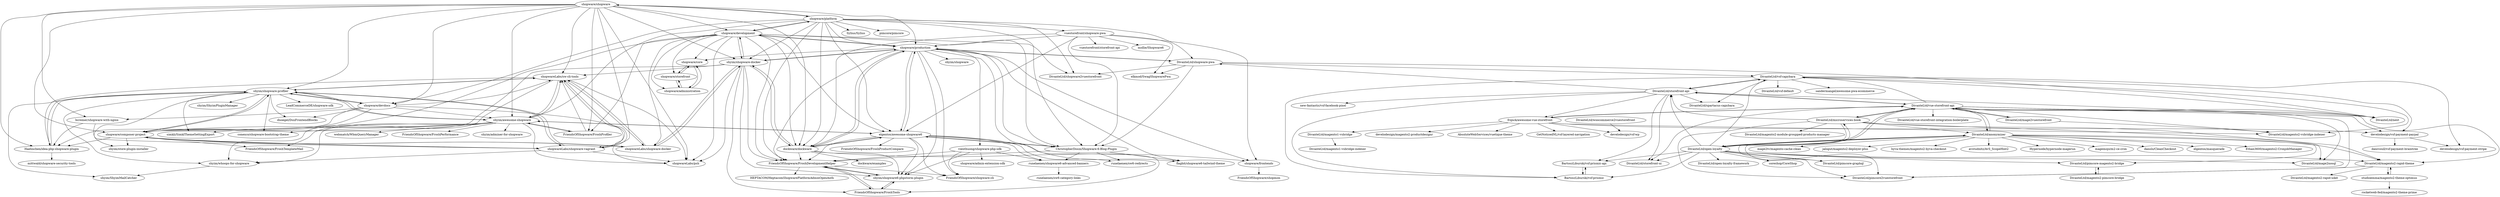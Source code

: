 digraph G {
"shopware/shopware" -> "shopware/platform"
"shopware/shopware" -> "shopware/development"
"shopware/shopware" -> "shopware/devdocs"
"shopware/shopware" -> "shopwareLabs/sw-cli-tools"
"shopware/shopware" -> "shopware/production"
"shopware/shopware" -> "shyim/shopware-profiler"
"shopware/shopware" -> "shopwareLabs/shopware-vagrant"
"shopware/shopware" -> "shyim/shopware-docker"
"shopware/shopware" -> "shyim/awesome-shopware"
"shopware/shopware" -> "shopware/composer-project"
"shopware/shopware" -> "Haehnchen/idea-php-shopware-plugin"
"shopware/shopware" -> "bcremer/shopware-with-nginx"
"shopware/shopware" -> "FriendsOfShopware/FroshProfiler"
"shopware/shopware" -> "dockware/dockware"
"shopware/shopware" -> "shopwareLabs/psh"
"shopware/platform" -> "shopware/shopware"
"shopware/platform" -> "shopware/development"
"shopware/platform" -> "shopware/production"
"shopware/platform" -> "shyim/shopware-docker"
"shopware/platform" -> "dockware/dockware"
"shopware/platform" -> "Sylius/Sylius" ["e"=1]
"shopware/platform" -> "vuestorefront/shopware-pwa"
"shopware/platform" -> "DivanteLtd/shopware-pwa"
"shopware/platform" -> "elgentos/awesome-shopware6"
"shopware/platform" -> "ChristopherDosin/Shopware-6-Blog-Plugin"
"shopware/platform" -> "DivanteLtd/shopware2vuestorefront"
"shopware/platform" -> "pimcore/pimcore" ["e"=1]
"shopware/platform" -> "FriendsOfShopware/FroshDevelopmentHelper"
"shopware/platform" -> "shopware/devdocs"
"shopware/platform" -> "shyim/awesome-shopware"
"DivanteLtd/mage2vuestorefront" -> "DivanteLtd/vue-storefront-api"
"DivanteLtd/mage2vuestorefront" -> "DivanteLtd/magento2-vsbridge-indexer"
"DivanteLtd/vue-storefront-api" -> "DivanteLtd/mage2vuestorefront"
"DivanteLtd/vue-storefront-api" -> "frqnck/awesome-vue-storefront"
"DivanteLtd/vue-storefront-api" -> "DivanteLtd/storefront-api"
"DivanteLtd/vue-storefront-api" -> "DivanteLtd/vsf-capybara"
"DivanteLtd/vue-storefront-api" -> "DivanteLtd/magento2-vsbridge-indexer"
"DivanteLtd/vue-storefront-api" -> "DivanteLtd/microservices-book"
"DivanteLtd/vue-storefront-api" -> "develodesign/vsf-payment-paypal"
"DivanteLtd/vue-storefront-api" -> "DivanteLtd/magento2-rapid-theme"
"DivanteLtd/vue-storefront-api" -> "DivanteLtd/anonymizer"
"DivanteLtd/vue-storefront-api" -> "DivanteLtd/storefront-ui" ["e"=1]
"DivanteLtd/vue-storefront-api" -> "DivanteLtd/pimcore2vuestorefront"
"DivanteLtd/vue-storefront-api" -> "DivanteLtd/vue-storefront-integration-boilerplate"
"DivanteLtd/vue-storefront-api" -> "DivanteLtd/open-loyalty"
"DivanteLtd/vue-storefront-api" -> "DivanteLtd/mage2nosql"
"DivanteLtd/vue-storefront-api" -> "DivanteLtd/next"
"DivanteLtd/open-loyalty" -> "DivanteLtd/microservices-book"
"DivanteLtd/open-loyalty" -> "DivanteLtd/anonymizer"
"DivanteLtd/open-loyalty" -> "DivanteLtd/storefront-api"
"DivanteLtd/open-loyalty" -> "DivanteLtd/vue-storefront-api"
"DivanteLtd/open-loyalty" -> "DivanteLtd/magento2-rapid-theme"
"DivanteLtd/open-loyalty" -> "DivanteLtd/pimcore2vuestorefront"
"DivanteLtd/open-loyalty" -> "DivanteLtd/open-loyalty-framework"
"DivanteLtd/open-loyalty" -> "DivanteLtd/storefront-ui" ["e"=1]
"DivanteLtd/open-loyalty" -> "BartoszLiburski/vsf-prismic"
"DivanteLtd/open-loyalty" -> "coreshop/CoreShop" ["e"=1]
"DivanteLtd/open-loyalty" -> "BartoszLiburski/vsf-prismic-api"
"DivanteLtd/open-loyalty" -> "DivanteLtd/pimcore-graphql"
"DivanteLtd/open-loyalty" -> "DivanteLtd/pimcore-magento2-bridge"
"DivanteLtd/open-loyalty" -> "DivanteLtd/vsf-capybara"
"DivanteLtd/open-loyalty" -> "DivanteLtd/mage2nosql"
"shopware/frontends" -> "FriendsOfShopware/shopmon"
"shopwareLabs/sw-cli-tools" -> "shyim/whoops-for-shopware"
"shopwareLabs/sw-cli-tools" -> "shopwareLabs/shopware-vagrant"
"shopwareLabs/sw-cli-tools" -> "shopwareLabs/psh"
"shopwareLabs/sw-cli-tools" -> "Haehnchen/idea-php-shopware-plugin"
"shopwareLabs/sw-cli-tools" -> "shyim/shopware-profiler"
"shopwareLabs/sw-cli-tools" -> "shyim/awesome-shopware"
"shopwareLabs/sw-cli-tools" -> "shopwareLabs/shopware-docker"
"shyim/awesome-shopware" -> "shyim/whoops-for-shopware"
"shyim/awesome-shopware" -> "FriendsOfShopware/FroshTemplateMail"
"shyim/awesome-shopware" -> "conexco/shopware-bootstrap-theme"
"shyim/awesome-shopware" -> "shyim/shopware-profiler"
"shyim/awesome-shopware" -> "shopware/composer-project"
"shyim/awesome-shopware" -> "webmatch/WbmQueryManager"
"shyim/awesome-shopware" -> "elgentos/awesome-shopware6"
"shyim/awesome-shopware" -> "shopwareLabs/sw-cli-tools"
"shyim/awesome-shopware" -> "FriendsOfShopware/FroshProfiler"
"shyim/awesome-shopware" -> "shopwareLabs/psh"
"shyim/awesome-shopware" -> "FriendsOfShopware/FroshPerformance"
"shyim/awesome-shopware" -> "shyim/adminer-for-shopware"
"shyim/awesome-shopware" -> "simkli/SimklThemeSettingExport"
"shyim/whoops-for-shopware" -> "shyim/ShyimMailCatcher"
"DivanteLtd/microservices-book" -> "DivanteLtd/vue-storefront-api"
"DivanteLtd/microservices-book" -> "DivanteLtd/open-loyalty"
"DivanteLtd/microservices-book" -> "DivanteLtd/pimcore2vuestorefront"
"DivanteLtd/microservices-book" -> "DivanteLtd/magento2-rapid-theme"
"DivanteLtd/microservices-book" -> "DivanteLtd/storefront-api"
"DivanteLtd/microservices-book" -> "DivanteLtd/anonymizer"
"DivanteLtd/microservices-book" -> "DivanteLtd/magento2-module-groupped-products-manager"
"DivanteLtd/microservices-book" -> "DivanteLtd/mage2nosql"
"bcremer/shopware-with-nginx" -> "shopwareLabs/shopware-vagrant"
"bcremer/shopware-with-nginx" -> "Haehnchen/idea-php-shopware-plugin"
"shyim/shopware-profiler" -> "shyim/whoops-for-shopware"
"shyim/shopware-profiler" -> "conexco/shopware-bootstrap-theme"
"shyim/shopware-profiler" -> "shyim/awesome-shopware"
"shyim/shopware-profiler" -> "Haehnchen/idea-php-shopware-plugin"
"shyim/shopware-profiler" -> "dnoegel/DsnFrontendBlocks"
"shyim/shopware-profiler" -> "shopwareLabs/sw-cli-tools"
"shyim/shopware-profiler" -> "shopware/composer-project"
"shyim/shopware-profiler" -> "shopwareLabs/shopware-vagrant"
"shyim/shopware-profiler" -> "LeadCommerceDE/shopware-sdk"
"shyim/shopware-profiler" -> "shopware/devdocs"
"shyim/shopware-profiler" -> "simkli/SimklThemeSettingExport"
"shyim/shopware-profiler" -> "shyim/ShyimPluginManager"
"shyim/shopware-profiler" -> "shyim/ShyimMailCatcher"
"shyim/shopware-profiler" -> "shyim/store-plugin-installer"
"DivanteLtd/anonymizer" -> "DivanteLtd/magento2-rapid-theme"
"DivanteLtd/anonymizer" -> "DivanteLtd/vue-storefront-api"
"DivanteLtd/anonymizer" -> "Hypernode/hypernode-magerun" ["e"=1]
"DivanteLtd/anonymizer" -> "magemojo/m2-ce-cron" ["e"=1]
"DivanteLtd/anonymizer" -> "DivanteLtd/open-loyalty"
"DivanteLtd/anonymizer" -> "danslo/CleanCheckout" ["e"=1]
"DivanteLtd/anonymizer" -> "elgentos/masquerade" ["e"=1]
"DivanteLtd/anonymizer" -> "DivanteLtd/pimcore-graphql"
"DivanteLtd/anonymizer" -> "Ethan3600/magento2-CronjobManager" ["e"=1]
"DivanteLtd/anonymizer" -> "mage2tv/magento-cache-clean" ["e"=1]
"DivanteLtd/anonymizer" -> "DivanteLtd/pimcore2vuestorefront"
"DivanteLtd/anonymizer" -> "jalogut/magento2-deployer-plus" ["e"=1]
"DivanteLtd/anonymizer" -> "hyva-themes/magento2-hyva-checkout" ["e"=1]
"DivanteLtd/anonymizer" -> "DivanteLtd/pimcore-magento2-bridge"
"DivanteLtd/anonymizer" -> "avstudnitz/AvS_ScopeHint2" ["e"=1]
"dockware/dockware" -> "shopware/production"
"dockware/dockware" -> "dockware/examples"
"dockware/dockware" -> "shyim/shopware-docker"
"dockware/dockware" -> "shyim/shopware6-phpstorm-plugin"
"dockware/dockware" -> "elgentos/awesome-shopware6"
"dockware/dockware" -> "shopware/frontends"
"dockware/dockware" -> "FriendsOfShopware/FroshDevelopmentHelper"
"shopware/composer-project" -> "shopwareLabs/shopware-docker"
"shopware/composer-project" -> "FriendsOfShopware/FroshTemplateMail"
"shopware/composer-project" -> "Haehnchen/idea-php-shopware-plugin"
"shopware/composer-project" -> "shyim/shopware-profiler"
"shopware/composer-project" -> "shyim/store-plugin-installer"
"shopware/composer-project" -> "shopwareLabs/shopware-vagrant"
"ChristopherDosin/Shopware-6-Blog-Plugin" -> "runelaenen/shopware6-advanced-banners"
"ChristopherDosin/Shopware-6-Blog-Plugin" -> "flagbit/shopware6-tailwind-theme"
"ChristopherDosin/Shopware-6-Blog-Plugin" -> "elgentos/awesome-shopware6"
"ChristopherDosin/Shopware-6-Blog-Plugin" -> "runelaenen/sw6-redirects"
"ChristopherDosin/Shopware-6-Blog-Plugin" -> "FriendsOfShopware/FroshDevelopmentHelper"
"Haehnchen/idea-php-shopware-plugin" -> "mittwald/shopware-security-tools"
"Haehnchen/idea-php-shopware-plugin" -> "shyim/shopware-profiler"
"shopware/devdocs" -> "shyim/shopware-profiler"
"shopware/devdocs" -> "shopwareLabs/psh"
"shopware/devdocs" -> "Haehnchen/idea-php-shopware-plugin"
"shopware/devdocs" -> "shopware/composer-project"
"shopware/devdocs" -> "shopwareLabs/sw-cli-tools"
"shopware/devdocs" -> "dnoegel/DsnFrontendBlocks"
"shopware/devdocs" -> "bcremer/shopware-with-nginx"
"shopware/devdocs" -> "shyim/awesome-shopware"
"shopwareLabs/shopware-vagrant" -> "shopwareLabs/sw-cli-tools"
"shopwareLabs/shopware-vagrant" -> "shyim/whoops-for-shopware"
"shopwareLabs/shopware-vagrant" -> "shyim/shopware-profiler"
"shopwareLabs/shopware-vagrant" -> "shopware/composer-project"
"shopwareLabs/shopware-vagrant" -> "shopwareLabs/psh"
"DivanteLtd/magento1-vsbridge" -> "DivanteLtd/magento1-vsbridge-indexer"
"shopware/development" -> "shopware/production"
"shopware/development" -> "shopware/platform"
"shopware/development" -> "shyim/shopware-docker"
"shopware/development" -> "shopware/storefront"
"shopware/development" -> "DivanteLtd/shopware2vuestorefront"
"shopware/development" -> "shopware/administration"
"shopware/development" -> "shopware/core"
"shopware/development" -> "dockware/dockware"
"shopware/development" -> "shopware/composer-project"
"shopware/development" -> "FriendsOfShopware/FroshProfiler"
"shopware/development" -> "FriendsOfShopware/FroshDevelopmentHelper"
"shopware/development" -> "shopwareLabs/psh"
"shopware/development" -> "shopwareLabs/shopware-docker"
"shopware/development" -> "elgentos/awesome-shopware6"
"shopware/development" -> "ChristopherDosin/Shopware-6-Blog-Plugin"
"DivanteLtd/storefront-api" -> "DivanteLtd/vsf-capybara"
"DivanteLtd/storefront-api" -> "DivanteLtd/spartacus-capybara"
"DivanteLtd/storefront-api" -> "DivanteLtd/vue-storefront-api"
"DivanteLtd/storefront-api" -> "BartoszLiburski/vsf-prismic-api"
"DivanteLtd/storefront-api" -> "BartoszLiburski/vsf-prismic"
"DivanteLtd/storefront-api" -> "DivanteLtd/storefront-ui" ["e"=1]
"DivanteLtd/storefront-api" -> "DivanteLtd/next"
"DivanteLtd/storefront-api" -> "new-fantastic/vsf-facebook-pixel"
"DivanteLtd/storefront-api" -> "frqnck/awesome-vue-storefront"
"DivanteLtd/storefront-api" -> "DivanteLtd/shopware-pwa"
"shyim/shopware-docker" -> "shyim/shopware6-phpstorm-plugin"
"shyim/shopware-docker" -> "shopware/production"
"shyim/shopware-docker" -> "shopwareLabs/psh"
"shyim/shopware-docker" -> "FriendsOfShopware/FroshTools"
"shyim/shopware-docker" -> "FriendsOfShopware/FroshDevelopmentHelper"
"shyim/shopware-docker" -> "dockware/dockware"
"shyim/shopware-docker" -> "shopwareLabs/shopware-docker"
"shyim/shopware-docker" -> "shopware/composer-project"
"shyim/shopware-docker" -> "shopware/development"
"shyim/shopware-docker" -> "shopwareLabs/sw-cli-tools"
"frqnck/awesome-vue-storefront" -> "AbsoluteWebServices/vuetique-theme"
"frqnck/awesome-vue-storefront" -> "develodesign/vsf-wp"
"frqnck/awesome-vue-storefront" -> "DivanteLtd/magento2-vsbridge-indexer"
"frqnck/awesome-vue-storefront" -> "develodesign/vsf-payment-paypal"
"frqnck/awesome-vue-storefront" -> "DivanteLtd/magento1-vsbridge"
"frqnck/awesome-vue-storefront" -> "DivanteLtd/vue-storefront-api"
"frqnck/awesome-vue-storefront" -> "GetNoticedNL/vsf-layered-navigation"
"frqnck/awesome-vue-storefront" -> "develodesign/magento2-productdesignr"
"DivanteLtd/vsf-capybara" -> "DivanteLtd/storefront-api"
"DivanteLtd/vsf-capybara" -> "DivanteLtd/next"
"DivanteLtd/vsf-capybara" -> "develodesign/vsf-payment-stripe"
"DivanteLtd/vsf-capybara" -> "DivanteLtd/spartacus-capybara"
"DivanteLtd/vsf-capybara" -> "DivanteLtd/magento2-vsbridge-indexer"
"DivanteLtd/vsf-capybara" -> "DivanteLtd/vsf-default"
"DivanteLtd/vsf-capybara" -> "sandermangel/awesome-pwa-ecommerce"
"DivanteLtd/vsf-capybara" -> "develodesign/vsf-payment-paypal"
"DivanteLtd/vsf-capybara" -> "BartoszLiburski/vsf-prismic"
"FriendsOfShopware/FroshDevelopmentHelper" -> "shyim/shopware6-phpstorm-plugin"
"FriendsOfShopware/FroshDevelopmentHelper" -> "FriendsOfShopware/FroshTools"
"FriendsOfShopware/FroshDevelopmentHelper" -> "HEPTACOM/HeptacomShopwarePlatformAdminOpenAuth"
"FriendsOfShopware/FroshDevelopmentHelper" -> "FriendsOfShopware/shopware-cli"
"FriendsOfShopware/FroshTools" -> "shyim/shopware6-phpstorm-plugin"
"FriendsOfShopware/FroshTools" -> "FriendsOfShopware/FroshDevelopmentHelper"
"elgentos/awesome-shopware6" -> "ChristopherDosin/Shopware-6-Blog-Plugin"
"elgentos/awesome-shopware6" -> "shopware/production"
"elgentos/awesome-shopware6" -> "shyim/awesome-shopware"
"elgentos/awesome-shopware6" -> "FriendsOfShopware/FroshDevelopmentHelper"
"elgentos/awesome-shopware6" -> "runelaenen/sw6-redirects"
"elgentos/awesome-shopware6" -> "dockware/dockware"
"elgentos/awesome-shopware6" -> "shyim/shopware6-phpstorm-plugin"
"elgentos/awesome-shopware6" -> "flagbit/shopware6-tailwind-theme"
"elgentos/awesome-shopware6" -> "runelaenen/shopware6-advanced-banners"
"elgentos/awesome-shopware6" -> "FriendsOfShopware/shopware-cli"
"elgentos/awesome-shopware6" -> "FriendsOfShopware/FroshProductCompare"
"shopware/administration" -> "shopware/core"
"shopware/administration" -> "shopware/storefront"
"shopware/core" -> "shopware/administration"
"shopware/core" -> "shopware/storefront"
"shopware/production" -> "shopware/development"
"shopware/production" -> "dockware/dockware"
"shopware/production" -> "shyim/shopware-docker"
"shopware/production" -> "shyim/shopware6-phpstorm-plugin"
"shopware/production" -> "elgentos/awesome-shopware6"
"shopware/production" -> "FriendsOfShopware/FroshDevelopmentHelper"
"shopware/production" -> "ChristopherDosin/Shopware-6-Blog-Plugin"
"shopware/production" -> "DivanteLtd/shopware-pwa"
"shopware/production" -> "shyim/shopware"
"shopware/production" -> "shopware/frontends"
"shopware/production" -> "vienthuong/shopware-php-sdk"
"shopware/production" -> "FriendsOfShopware/FroshTools"
"shopware/production" -> "flagbit/shopware6-tailwind-theme"
"shopware/production" -> "shopware/core"
"shopware/production" -> "FriendsOfShopware/shopware-cli"
"vienthuong/shopware-php-sdk" -> "shopware/admin-extension-sdk"
"vienthuong/shopware-php-sdk" -> "FriendsOfShopware/FroshDevelopmentHelper"
"vienthuong/shopware-php-sdk" -> "runelaenen/shopware6-advanced-banners"
"vienthuong/shopware-php-sdk" -> "FriendsOfShopware/shopware-cli"
"vienthuong/shopware-php-sdk" -> "shyim/shopware6-phpstorm-plugin"
"studioemma/magento2-theme-optimus" -> "rocketweb-fed/magento2-theme-prime"
"studioemma/magento2-theme-optimus" -> "DivanteLtd/magento2-rapid-theme"
"vuestorefront/shopware-pwa" -> "elkmod/SwagShopwarePwa"
"vuestorefront/shopware-pwa" -> "shopware/frontends"
"vuestorefront/shopware-pwa" -> "elgentos/awesome-shopware6"
"vuestorefront/shopware-pwa" -> "ChristopherDosin/Shopware-6-Blog-Plugin"
"vuestorefront/shopware-pwa" -> "dockware/dockware"
"vuestorefront/shopware-pwa" -> "vuestorefront/storefront-api" ["e"=1]
"vuestorefront/shopware-pwa" -> "mollie/Shopware6"
"vuestorefront/shopware-pwa" -> "shopware/production"
"DivanteLtd/woocommerce2vuestorefront" -> "develodesign/vsf-wp"
"develodesign/vsf-payment-paypal" -> "danrcoull/vsf-payment-braintree"
"develodesign/vsf-payment-paypal" -> "develodesign/vsf-payment-stripe"
"DivanteLtd/magento2-rapid-theme" -> "DivanteLtd/magento2-rapid-uikit"
"DivanteLtd/magento2-rapid-theme" -> "DivanteLtd/pimcore2vuestorefront"
"DivanteLtd/magento2-rapid-theme" -> "studioemma/magento2-theme-optimus"
"DivanteLtd/shopware-pwa" -> "DivanteLtd/shopware2vuestorefront"
"DivanteLtd/shopware-pwa" -> "shopware/production"
"DivanteLtd/shopware-pwa" -> "ChristopherDosin/Shopware-6-Blog-Plugin"
"DivanteLtd/shopware-pwa" -> "DivanteLtd/vsf-capybara"
"DivanteLtd/shopware-pwa" -> "DivanteLtd/next"
"DivanteLtd/shopware-pwa" -> "elkmod/SwagShopwarePwa"
"BartoszLiburski/vsf-prismic" -> "BartoszLiburski/vsf-prismic-api"
"BartoszLiburski/vsf-prismic-api" -> "BartoszLiburski/vsf-prismic"
"shopwareLabs/shopware-docker" -> "shopware/composer-project"
"shopwareLabs/shopware-docker" -> "shopwareLabs/sw-cli-tools"
"shopwareLabs/shopware-docker" -> "shyim/shopware-docker"
"FriendsOfShopware/FroshProfiler" -> "shyim/awesome-shopware"
"FriendsOfShopware/FroshProfiler" -> "shopwareLabs/sw-cli-tools"
"shopware/storefront" -> "shopware/administration"
"shopware/storefront" -> "shopware/core"
"shyim/shopware6-phpstorm-plugin" -> "FriendsOfShopware/FroshDevelopmentHelper"
"shyim/shopware6-phpstorm-plugin" -> "FriendsOfShopware/FroshTools"
"runelaenen/shopware6-advanced-banners" -> "runelaenen/sw6-category-links"
"DivanteLtd/pimcore-magento2-bridge" -> "DivanteLtd/magento2-pimcore-bridge"
"DivanteLtd/magento2-pimcore-bridge" -> "DivanteLtd/pimcore-magento2-bridge"
"shopware/shopware" ["l"="10.605,-14.413"]
"shopware/platform" ["l"="10.583,-14.382"]
"shopware/development" ["l"="10.605,-14.376"]
"shopware/devdocs" ["l"="10.613,-14.434"]
"shopwareLabs/sw-cli-tools" ["l"="10.638,-14.425"]
"shopware/production" ["l"="10.604,-14.35"]
"shyim/shopware-profiler" ["l"="10.641,-14.446"]
"shopwareLabs/shopware-vagrant" ["l"="10.626,-14.439"]
"shyim/shopware-docker" ["l"="10.622,-14.382"]
"shyim/awesome-shopware" ["l"="10.648,-14.413"]
"shopware/composer-project" ["l"="10.63,-14.42"]
"Haehnchen/idea-php-shopware-plugin" ["l"="10.618,-14.451"]
"bcremer/shopware-with-nginx" ["l"="10.595,-14.452"]
"FriendsOfShopware/FroshProfiler" ["l"="10.646,-14.395"]
"dockware/dockware" ["l"="10.612,-14.36"]
"shopwareLabs/psh" ["l"="10.624,-14.408"]
"Sylius/Sylius" ["l"="-28.142,-40.793"]
"vuestorefront/shopware-pwa" ["l"="10.583,-14.332"]
"DivanteLtd/shopware-pwa" ["l"="10.538,-14.33"]
"elgentos/awesome-shopware6" ["l"="10.626,-14.36"]
"ChristopherDosin/Shopware-6-Blog-Plugin" ["l"="10.602,-14.338"]
"DivanteLtd/shopware2vuestorefront" ["l"="10.55,-14.368"]
"pimcore/pimcore" ["l"="-6.08,-0.659"]
"FriendsOfShopware/FroshDevelopmentHelper" ["l"="10.628,-14.349"]
"DivanteLtd/mage2vuestorefront" ["l"="10.42,-14.249"]
"DivanteLtd/vue-storefront-api" ["l"="10.427,-14.276"]
"DivanteLtd/magento2-vsbridge-indexer" ["l"="10.444,-14.258"]
"frqnck/awesome-vue-storefront" ["l"="10.44,-14.233"]
"DivanteLtd/storefront-api" ["l"="10.454,-14.292"]
"DivanteLtd/vsf-capybara" ["l"="10.471,-14.286"]
"DivanteLtd/microservices-book" ["l"="10.4,-14.281"]
"develodesign/vsf-payment-paypal" ["l"="10.462,-14.255"]
"DivanteLtd/magento2-rapid-theme" ["l"="10.375,-14.29"]
"DivanteLtd/anonymizer" ["l"="10.392,-14.31"]
"DivanteLtd/storefront-ui" ["l"="15.24,-7.993"]
"DivanteLtd/pimcore2vuestorefront" ["l"="10.392,-14.293"]
"DivanteLtd/vue-storefront-integration-boilerplate" ["l"="10.395,-14.247"]
"DivanteLtd/open-loyalty" ["l"="10.418,-14.305"]
"DivanteLtd/mage2nosql" ["l"="10.41,-14.268"]
"DivanteLtd/next" ["l"="10.479,-14.306"]
"DivanteLtd/open-loyalty-framework" ["l"="10.422,-14.338"]
"BartoszLiburski/vsf-prismic" ["l"="10.448,-14.307"]
"coreshop/CoreShop" ["l"="-6.124,-0.744"]
"BartoszLiburski/vsf-prismic-api" ["l"="10.439,-14.317"]
"DivanteLtd/pimcore-graphql" ["l"="10.403,-14.33"]
"DivanteLtd/pimcore-magento2-bridge" ["l"="10.383,-14.333"]
"shopware/frontends" ["l"="10.598,-14.315"]
"FriendsOfShopware/shopmon" ["l"="10.598,-14.284"]
"shyim/whoops-for-shopware" ["l"="10.654,-14.447"]
"shopwareLabs/shopware-docker" ["l"="10.633,-14.399"]
"FriendsOfShopware/FroshTemplateMail" ["l"="10.666,-14.417"]
"conexco/shopware-bootstrap-theme" ["l"="10.672,-14.451"]
"webmatch/WbmQueryManager" ["l"="10.676,-14.402"]
"FriendsOfShopware/FroshPerformance" ["l"="10.69,-14.407"]
"shyim/adminer-for-shopware" ["l"="10.682,-14.421"]
"simkli/SimklThemeSettingExport" ["l"="10.674,-14.437"]
"shyim/ShyimMailCatcher" ["l"="10.657,-14.465"]
"DivanteLtd/magento2-module-groupped-products-manager" ["l"="10.373,-14.263"]
"dnoegel/DsnFrontendBlocks" ["l"="10.626,-14.464"]
"LeadCommerceDE/shopware-sdk" ["l"="10.657,-14.482"]
"shyim/ShyimPluginManager" ["l"="10.641,-14.476"]
"shyim/store-plugin-installer" ["l"="10.658,-14.435"]
"Hypernode/hypernode-magerun" ["l"="-28.874,-39.519"]
"magemojo/m2-ce-cron" ["l"="-28.708,-39.639"]
"danslo/CleanCheckout" ["l"="-28.712,-39.579"]
"elgentos/masquerade" ["l"="-28.681,-39.626"]
"Ethan3600/magento2-CronjobManager" ["l"="-28.701,-39.59"]
"mage2tv/magento-cache-clean" ["l"="-28.742,-39.583"]
"jalogut/magento2-deployer-plus" ["l"="-28.723,-39.576"]
"hyva-themes/magento2-hyva-checkout" ["l"="-28.671,-39.644"]
"avstudnitz/AvS_ScopeHint2" ["l"="-28.697,-39.6"]
"dockware/examples" ["l"="10.626,-14.316"]
"shyim/shopware6-phpstorm-plugin" ["l"="10.641,-14.354"]
"runelaenen/shopware6-advanced-banners" ["l"="10.64,-14.323"]
"flagbit/shopware6-tailwind-theme" ["l"="10.616,-14.327"]
"runelaenen/sw6-redirects" ["l"="10.626,-14.333"]
"mittwald/shopware-security-tools" ["l"="10.609,-14.479"]
"DivanteLtd/magento1-vsbridge" ["l"="10.408,-14.202"]
"DivanteLtd/magento1-vsbridge-indexer" ["l"="10.392,-14.185"]
"shopware/storefront" ["l"="10.565,-14.35"]
"shopware/administration" ["l"="10.566,-14.364"]
"shopware/core" ["l"="10.581,-14.354"]
"DivanteLtd/spartacus-capybara" ["l"="10.487,-14.281"]
"new-fantastic/vsf-facebook-pixel" ["l"="10.463,-14.319"]
"FriendsOfShopware/FroshTools" ["l"="10.641,-14.365"]
"AbsoluteWebServices/vuetique-theme" ["l"="10.428,-14.205"]
"develodesign/vsf-wp" ["l"="10.444,-14.184"]
"GetNoticedNL/vsf-layered-navigation" ["l"="10.447,-14.207"]
"develodesign/magento2-productdesignr" ["l"="10.463,-14.212"]
"develodesign/vsf-payment-stripe" ["l"="10.48,-14.26"]
"DivanteLtd/vsf-default" ["l"="10.494,-14.295"]
"sandermangel/awesome-pwa-ecommerce" ["l"="10.503,-14.266"]
"HEPTACOM/HeptacomShopwarePlatformAdminOpenAuth" ["l"="10.656,-14.319"]
"FriendsOfShopware/shopware-cli" ["l"="10.641,-14.338"]
"FriendsOfShopware/FroshProductCompare" ["l"="10.665,-14.359"]
"shyim/shopware" ["l"="10.616,-14.302"]
"vienthuong/shopware-php-sdk" ["l"="10.657,-14.334"]
"shopware/admin-extension-sdk" ["l"="10.688,-14.321"]
"studioemma/magento2-theme-optimus" ["l"="10.341,-14.284"]
"rocketweb-fed/magento2-theme-prime" ["l"="10.313,-14.281"]
"elkmod/SwagShopwarePwa" ["l"="10.557,-14.317"]
"vuestorefront/storefront-api" ["l"="-5.644,-45.107"]
"mollie/Shopware6" ["l"="10.573,-14.299"]
"DivanteLtd/woocommerce2vuestorefront" ["l"="10.446,-14.15"]
"danrcoull/vsf-payment-braintree" ["l"="10.478,-14.236"]
"DivanteLtd/magento2-rapid-uikit" ["l"="10.352,-14.302"]
"runelaenen/sw6-category-links" ["l"="10.652,-14.299"]
"DivanteLtd/magento2-pimcore-bridge" ["l"="10.367,-14.349"]
}